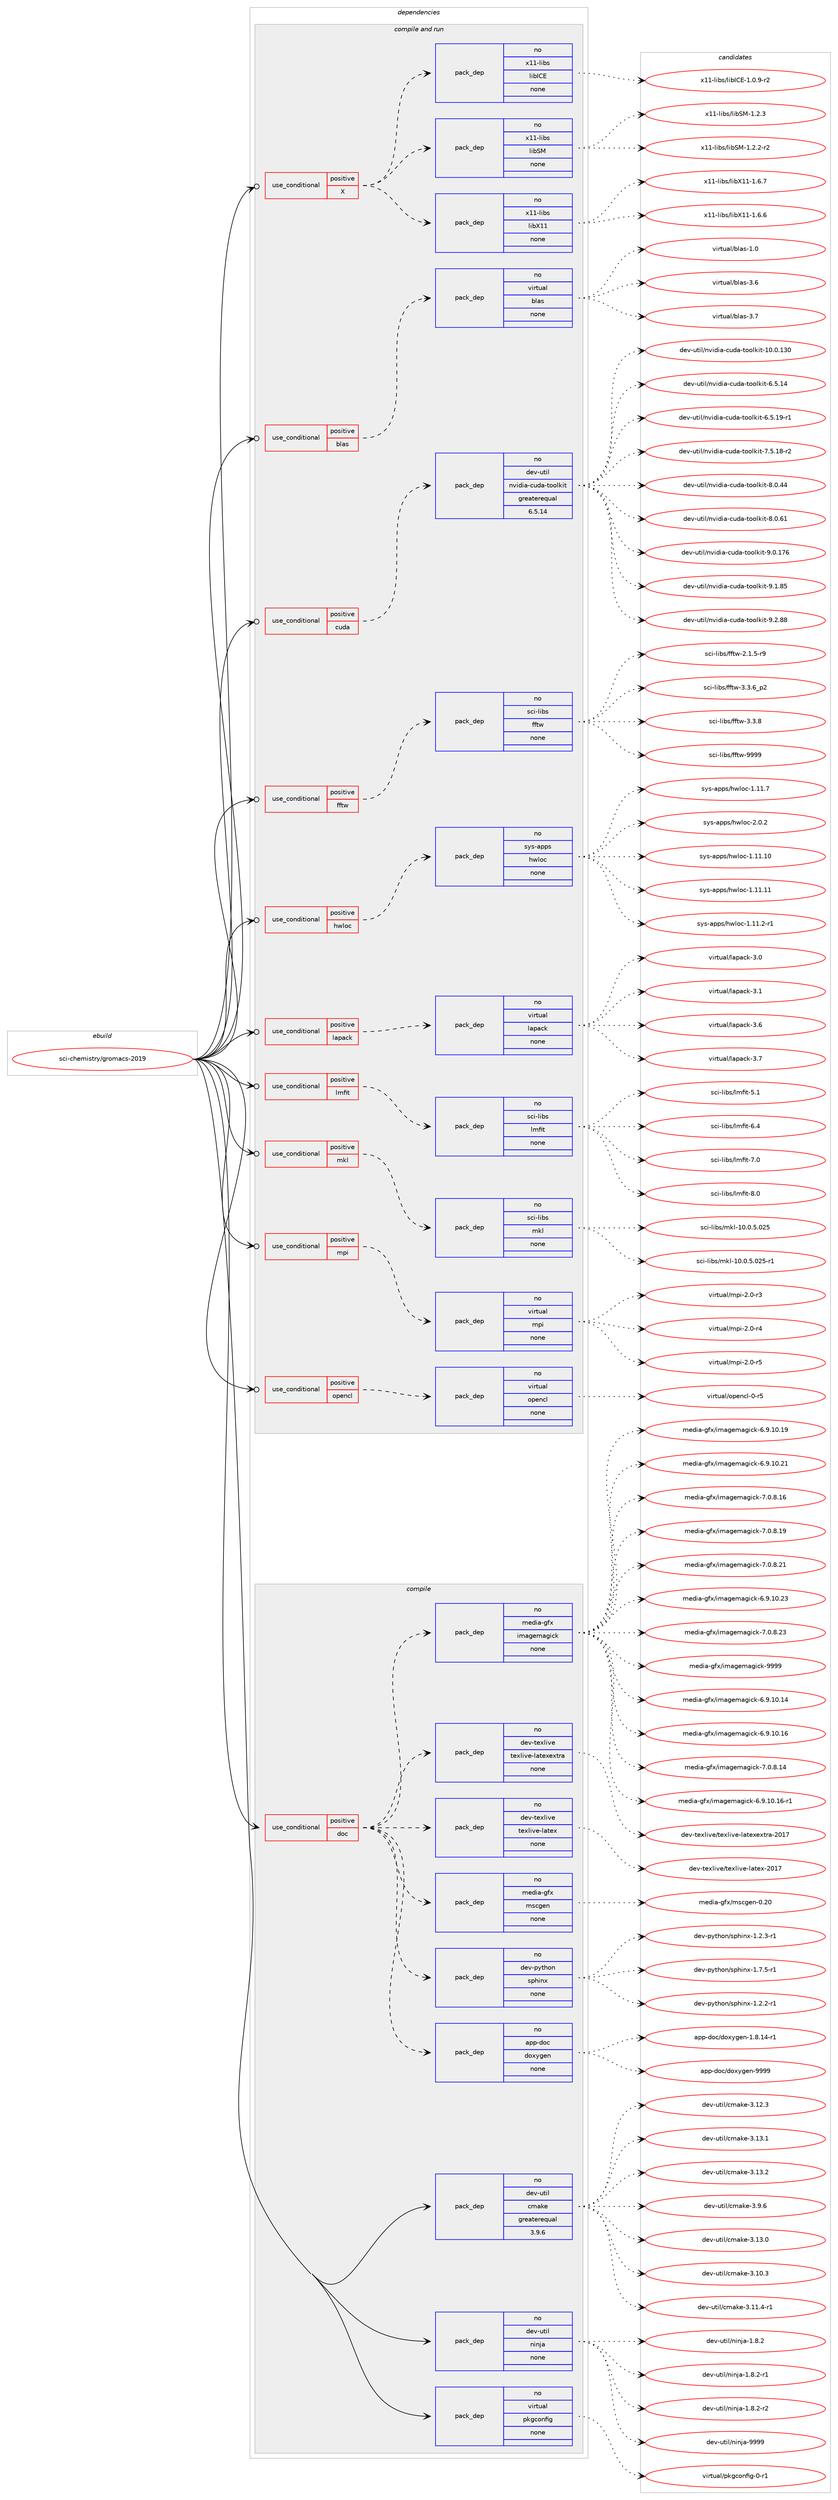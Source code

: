 digraph prolog {

# *************
# Graph options
# *************

newrank=true;
concentrate=true;
compound=true;
graph [rankdir=LR,fontname=Helvetica,fontsize=10,ranksep=1.5];#, ranksep=2.5, nodesep=0.2];
edge  [arrowhead=vee];
node  [fontname=Helvetica,fontsize=10];

# **********
# The ebuild
# **********

subgraph cluster_leftcol {
color=gray;
rank=same;
label=<<i>ebuild</i>>;
id [label="sci-chemistry/gromacs-2019", color=red, width=4, href="../sci-chemistry/gromacs-2019.svg"];
}

# ****************
# The dependencies
# ****************

subgraph cluster_midcol {
color=gray;
label=<<i>dependencies</i>>;
subgraph cluster_compile {
fillcolor="#eeeeee";
style=filled;
label=<<i>compile</i>>;
subgraph cond1064 {
dependency5497 [label=<<TABLE BORDER="0" CELLBORDER="1" CELLSPACING="0" CELLPADDING="4"><TR><TD ROWSPAN="3" CELLPADDING="10">use_conditional</TD></TR><TR><TD>positive</TD></TR><TR><TD>doc</TD></TR></TABLE>>, shape=none, color=red];
subgraph pack4291 {
dependency5498 [label=<<TABLE BORDER="0" CELLBORDER="1" CELLSPACING="0" CELLPADDING="4" WIDTH="220"><TR><TD ROWSPAN="6" CELLPADDING="30">pack_dep</TD></TR><TR><TD WIDTH="110">no</TD></TR><TR><TD>app-doc</TD></TR><TR><TD>doxygen</TD></TR><TR><TD>none</TD></TR><TR><TD></TD></TR></TABLE>>, shape=none, color=blue];
}
dependency5497:e -> dependency5498:w [weight=20,style="dashed",arrowhead="vee"];
subgraph pack4292 {
dependency5499 [label=<<TABLE BORDER="0" CELLBORDER="1" CELLSPACING="0" CELLPADDING="4" WIDTH="220"><TR><TD ROWSPAN="6" CELLPADDING="30">pack_dep</TD></TR><TR><TD WIDTH="110">no</TD></TR><TR><TD>dev-python</TD></TR><TR><TD>sphinx</TD></TR><TR><TD>none</TD></TR><TR><TD></TD></TR></TABLE>>, shape=none, color=blue];
}
dependency5497:e -> dependency5499:w [weight=20,style="dashed",arrowhead="vee"];
subgraph pack4293 {
dependency5500 [label=<<TABLE BORDER="0" CELLBORDER="1" CELLSPACING="0" CELLPADDING="4" WIDTH="220"><TR><TD ROWSPAN="6" CELLPADDING="30">pack_dep</TD></TR><TR><TD WIDTH="110">no</TD></TR><TR><TD>media-gfx</TD></TR><TR><TD>mscgen</TD></TR><TR><TD>none</TD></TR><TR><TD></TD></TR></TABLE>>, shape=none, color=blue];
}
dependency5497:e -> dependency5500:w [weight=20,style="dashed",arrowhead="vee"];
subgraph pack4294 {
dependency5501 [label=<<TABLE BORDER="0" CELLBORDER="1" CELLSPACING="0" CELLPADDING="4" WIDTH="220"><TR><TD ROWSPAN="6" CELLPADDING="30">pack_dep</TD></TR><TR><TD WIDTH="110">no</TD></TR><TR><TD>dev-texlive</TD></TR><TR><TD>texlive-latex</TD></TR><TR><TD>none</TD></TR><TR><TD></TD></TR></TABLE>>, shape=none, color=blue];
}
dependency5497:e -> dependency5501:w [weight=20,style="dashed",arrowhead="vee"];
subgraph pack4295 {
dependency5502 [label=<<TABLE BORDER="0" CELLBORDER="1" CELLSPACING="0" CELLPADDING="4" WIDTH="220"><TR><TD ROWSPAN="6" CELLPADDING="30">pack_dep</TD></TR><TR><TD WIDTH="110">no</TD></TR><TR><TD>dev-texlive</TD></TR><TR><TD>texlive-latexextra</TD></TR><TR><TD>none</TD></TR><TR><TD></TD></TR></TABLE>>, shape=none, color=blue];
}
dependency5497:e -> dependency5502:w [weight=20,style="dashed",arrowhead="vee"];
subgraph pack4296 {
dependency5503 [label=<<TABLE BORDER="0" CELLBORDER="1" CELLSPACING="0" CELLPADDING="4" WIDTH="220"><TR><TD ROWSPAN="6" CELLPADDING="30">pack_dep</TD></TR><TR><TD WIDTH="110">no</TD></TR><TR><TD>media-gfx</TD></TR><TR><TD>imagemagick</TD></TR><TR><TD>none</TD></TR><TR><TD></TD></TR></TABLE>>, shape=none, color=blue];
}
dependency5497:e -> dependency5503:w [weight=20,style="dashed",arrowhead="vee"];
}
id:e -> dependency5497:w [weight=20,style="solid",arrowhead="vee"];
subgraph pack4297 {
dependency5504 [label=<<TABLE BORDER="0" CELLBORDER="1" CELLSPACING="0" CELLPADDING="4" WIDTH="220"><TR><TD ROWSPAN="6" CELLPADDING="30">pack_dep</TD></TR><TR><TD WIDTH="110">no</TD></TR><TR><TD>dev-util</TD></TR><TR><TD>cmake</TD></TR><TR><TD>greaterequal</TD></TR><TR><TD>3.9.6</TD></TR></TABLE>>, shape=none, color=blue];
}
id:e -> dependency5504:w [weight=20,style="solid",arrowhead="vee"];
subgraph pack4298 {
dependency5505 [label=<<TABLE BORDER="0" CELLBORDER="1" CELLSPACING="0" CELLPADDING="4" WIDTH="220"><TR><TD ROWSPAN="6" CELLPADDING="30">pack_dep</TD></TR><TR><TD WIDTH="110">no</TD></TR><TR><TD>dev-util</TD></TR><TR><TD>ninja</TD></TR><TR><TD>none</TD></TR><TR><TD></TD></TR></TABLE>>, shape=none, color=blue];
}
id:e -> dependency5505:w [weight=20,style="solid",arrowhead="vee"];
subgraph pack4299 {
dependency5506 [label=<<TABLE BORDER="0" CELLBORDER="1" CELLSPACING="0" CELLPADDING="4" WIDTH="220"><TR><TD ROWSPAN="6" CELLPADDING="30">pack_dep</TD></TR><TR><TD WIDTH="110">no</TD></TR><TR><TD>virtual</TD></TR><TR><TD>pkgconfig</TD></TR><TR><TD>none</TD></TR><TR><TD></TD></TR></TABLE>>, shape=none, color=blue];
}
id:e -> dependency5506:w [weight=20,style="solid",arrowhead="vee"];
}
subgraph cluster_compileandrun {
fillcolor="#eeeeee";
style=filled;
label=<<i>compile and run</i>>;
subgraph cond1065 {
dependency5507 [label=<<TABLE BORDER="0" CELLBORDER="1" CELLSPACING="0" CELLPADDING="4"><TR><TD ROWSPAN="3" CELLPADDING="10">use_conditional</TD></TR><TR><TD>positive</TD></TR><TR><TD>X</TD></TR></TABLE>>, shape=none, color=red];
subgraph pack4300 {
dependency5508 [label=<<TABLE BORDER="0" CELLBORDER="1" CELLSPACING="0" CELLPADDING="4" WIDTH="220"><TR><TD ROWSPAN="6" CELLPADDING="30">pack_dep</TD></TR><TR><TD WIDTH="110">no</TD></TR><TR><TD>x11-libs</TD></TR><TR><TD>libX11</TD></TR><TR><TD>none</TD></TR><TR><TD></TD></TR></TABLE>>, shape=none, color=blue];
}
dependency5507:e -> dependency5508:w [weight=20,style="dashed",arrowhead="vee"];
subgraph pack4301 {
dependency5509 [label=<<TABLE BORDER="0" CELLBORDER="1" CELLSPACING="0" CELLPADDING="4" WIDTH="220"><TR><TD ROWSPAN="6" CELLPADDING="30">pack_dep</TD></TR><TR><TD WIDTH="110">no</TD></TR><TR><TD>x11-libs</TD></TR><TR><TD>libSM</TD></TR><TR><TD>none</TD></TR><TR><TD></TD></TR></TABLE>>, shape=none, color=blue];
}
dependency5507:e -> dependency5509:w [weight=20,style="dashed",arrowhead="vee"];
subgraph pack4302 {
dependency5510 [label=<<TABLE BORDER="0" CELLBORDER="1" CELLSPACING="0" CELLPADDING="4" WIDTH="220"><TR><TD ROWSPAN="6" CELLPADDING="30">pack_dep</TD></TR><TR><TD WIDTH="110">no</TD></TR><TR><TD>x11-libs</TD></TR><TR><TD>libICE</TD></TR><TR><TD>none</TD></TR><TR><TD></TD></TR></TABLE>>, shape=none, color=blue];
}
dependency5507:e -> dependency5510:w [weight=20,style="dashed",arrowhead="vee"];
}
id:e -> dependency5507:w [weight=20,style="solid",arrowhead="odotvee"];
subgraph cond1066 {
dependency5511 [label=<<TABLE BORDER="0" CELLBORDER="1" CELLSPACING="0" CELLPADDING="4"><TR><TD ROWSPAN="3" CELLPADDING="10">use_conditional</TD></TR><TR><TD>positive</TD></TR><TR><TD>blas</TD></TR></TABLE>>, shape=none, color=red];
subgraph pack4303 {
dependency5512 [label=<<TABLE BORDER="0" CELLBORDER="1" CELLSPACING="0" CELLPADDING="4" WIDTH="220"><TR><TD ROWSPAN="6" CELLPADDING="30">pack_dep</TD></TR><TR><TD WIDTH="110">no</TD></TR><TR><TD>virtual</TD></TR><TR><TD>blas</TD></TR><TR><TD>none</TD></TR><TR><TD></TD></TR></TABLE>>, shape=none, color=blue];
}
dependency5511:e -> dependency5512:w [weight=20,style="dashed",arrowhead="vee"];
}
id:e -> dependency5511:w [weight=20,style="solid",arrowhead="odotvee"];
subgraph cond1067 {
dependency5513 [label=<<TABLE BORDER="0" CELLBORDER="1" CELLSPACING="0" CELLPADDING="4"><TR><TD ROWSPAN="3" CELLPADDING="10">use_conditional</TD></TR><TR><TD>positive</TD></TR><TR><TD>cuda</TD></TR></TABLE>>, shape=none, color=red];
subgraph pack4304 {
dependency5514 [label=<<TABLE BORDER="0" CELLBORDER="1" CELLSPACING="0" CELLPADDING="4" WIDTH="220"><TR><TD ROWSPAN="6" CELLPADDING="30">pack_dep</TD></TR><TR><TD WIDTH="110">no</TD></TR><TR><TD>dev-util</TD></TR><TR><TD>nvidia-cuda-toolkit</TD></TR><TR><TD>greaterequal</TD></TR><TR><TD>6.5.14</TD></TR></TABLE>>, shape=none, color=blue];
}
dependency5513:e -> dependency5514:w [weight=20,style="dashed",arrowhead="vee"];
}
id:e -> dependency5513:w [weight=20,style="solid",arrowhead="odotvee"];
subgraph cond1068 {
dependency5515 [label=<<TABLE BORDER="0" CELLBORDER="1" CELLSPACING="0" CELLPADDING="4"><TR><TD ROWSPAN="3" CELLPADDING="10">use_conditional</TD></TR><TR><TD>positive</TD></TR><TR><TD>fftw</TD></TR></TABLE>>, shape=none, color=red];
subgraph pack4305 {
dependency5516 [label=<<TABLE BORDER="0" CELLBORDER="1" CELLSPACING="0" CELLPADDING="4" WIDTH="220"><TR><TD ROWSPAN="6" CELLPADDING="30">pack_dep</TD></TR><TR><TD WIDTH="110">no</TD></TR><TR><TD>sci-libs</TD></TR><TR><TD>fftw</TD></TR><TR><TD>none</TD></TR><TR><TD></TD></TR></TABLE>>, shape=none, color=blue];
}
dependency5515:e -> dependency5516:w [weight=20,style="dashed",arrowhead="vee"];
}
id:e -> dependency5515:w [weight=20,style="solid",arrowhead="odotvee"];
subgraph cond1069 {
dependency5517 [label=<<TABLE BORDER="0" CELLBORDER="1" CELLSPACING="0" CELLPADDING="4"><TR><TD ROWSPAN="3" CELLPADDING="10">use_conditional</TD></TR><TR><TD>positive</TD></TR><TR><TD>hwloc</TD></TR></TABLE>>, shape=none, color=red];
subgraph pack4306 {
dependency5518 [label=<<TABLE BORDER="0" CELLBORDER="1" CELLSPACING="0" CELLPADDING="4" WIDTH="220"><TR><TD ROWSPAN="6" CELLPADDING="30">pack_dep</TD></TR><TR><TD WIDTH="110">no</TD></TR><TR><TD>sys-apps</TD></TR><TR><TD>hwloc</TD></TR><TR><TD>none</TD></TR><TR><TD></TD></TR></TABLE>>, shape=none, color=blue];
}
dependency5517:e -> dependency5518:w [weight=20,style="dashed",arrowhead="vee"];
}
id:e -> dependency5517:w [weight=20,style="solid",arrowhead="odotvee"];
subgraph cond1070 {
dependency5519 [label=<<TABLE BORDER="0" CELLBORDER="1" CELLSPACING="0" CELLPADDING="4"><TR><TD ROWSPAN="3" CELLPADDING="10">use_conditional</TD></TR><TR><TD>positive</TD></TR><TR><TD>lapack</TD></TR></TABLE>>, shape=none, color=red];
subgraph pack4307 {
dependency5520 [label=<<TABLE BORDER="0" CELLBORDER="1" CELLSPACING="0" CELLPADDING="4" WIDTH="220"><TR><TD ROWSPAN="6" CELLPADDING="30">pack_dep</TD></TR><TR><TD WIDTH="110">no</TD></TR><TR><TD>virtual</TD></TR><TR><TD>lapack</TD></TR><TR><TD>none</TD></TR><TR><TD></TD></TR></TABLE>>, shape=none, color=blue];
}
dependency5519:e -> dependency5520:w [weight=20,style="dashed",arrowhead="vee"];
}
id:e -> dependency5519:w [weight=20,style="solid",arrowhead="odotvee"];
subgraph cond1071 {
dependency5521 [label=<<TABLE BORDER="0" CELLBORDER="1" CELLSPACING="0" CELLPADDING="4"><TR><TD ROWSPAN="3" CELLPADDING="10">use_conditional</TD></TR><TR><TD>positive</TD></TR><TR><TD>lmfit</TD></TR></TABLE>>, shape=none, color=red];
subgraph pack4308 {
dependency5522 [label=<<TABLE BORDER="0" CELLBORDER="1" CELLSPACING="0" CELLPADDING="4" WIDTH="220"><TR><TD ROWSPAN="6" CELLPADDING="30">pack_dep</TD></TR><TR><TD WIDTH="110">no</TD></TR><TR><TD>sci-libs</TD></TR><TR><TD>lmfit</TD></TR><TR><TD>none</TD></TR><TR><TD></TD></TR></TABLE>>, shape=none, color=blue];
}
dependency5521:e -> dependency5522:w [weight=20,style="dashed",arrowhead="vee"];
}
id:e -> dependency5521:w [weight=20,style="solid",arrowhead="odotvee"];
subgraph cond1072 {
dependency5523 [label=<<TABLE BORDER="0" CELLBORDER="1" CELLSPACING="0" CELLPADDING="4"><TR><TD ROWSPAN="3" CELLPADDING="10">use_conditional</TD></TR><TR><TD>positive</TD></TR><TR><TD>mkl</TD></TR></TABLE>>, shape=none, color=red];
subgraph pack4309 {
dependency5524 [label=<<TABLE BORDER="0" CELLBORDER="1" CELLSPACING="0" CELLPADDING="4" WIDTH="220"><TR><TD ROWSPAN="6" CELLPADDING="30">pack_dep</TD></TR><TR><TD WIDTH="110">no</TD></TR><TR><TD>sci-libs</TD></TR><TR><TD>mkl</TD></TR><TR><TD>none</TD></TR><TR><TD></TD></TR></TABLE>>, shape=none, color=blue];
}
dependency5523:e -> dependency5524:w [weight=20,style="dashed",arrowhead="vee"];
}
id:e -> dependency5523:w [weight=20,style="solid",arrowhead="odotvee"];
subgraph cond1073 {
dependency5525 [label=<<TABLE BORDER="0" CELLBORDER="1" CELLSPACING="0" CELLPADDING="4"><TR><TD ROWSPAN="3" CELLPADDING="10">use_conditional</TD></TR><TR><TD>positive</TD></TR><TR><TD>mpi</TD></TR></TABLE>>, shape=none, color=red];
subgraph pack4310 {
dependency5526 [label=<<TABLE BORDER="0" CELLBORDER="1" CELLSPACING="0" CELLPADDING="4" WIDTH="220"><TR><TD ROWSPAN="6" CELLPADDING="30">pack_dep</TD></TR><TR><TD WIDTH="110">no</TD></TR><TR><TD>virtual</TD></TR><TR><TD>mpi</TD></TR><TR><TD>none</TD></TR><TR><TD></TD></TR></TABLE>>, shape=none, color=blue];
}
dependency5525:e -> dependency5526:w [weight=20,style="dashed",arrowhead="vee"];
}
id:e -> dependency5525:w [weight=20,style="solid",arrowhead="odotvee"];
subgraph cond1074 {
dependency5527 [label=<<TABLE BORDER="0" CELLBORDER="1" CELLSPACING="0" CELLPADDING="4"><TR><TD ROWSPAN="3" CELLPADDING="10">use_conditional</TD></TR><TR><TD>positive</TD></TR><TR><TD>opencl</TD></TR></TABLE>>, shape=none, color=red];
subgraph pack4311 {
dependency5528 [label=<<TABLE BORDER="0" CELLBORDER="1" CELLSPACING="0" CELLPADDING="4" WIDTH="220"><TR><TD ROWSPAN="6" CELLPADDING="30">pack_dep</TD></TR><TR><TD WIDTH="110">no</TD></TR><TR><TD>virtual</TD></TR><TR><TD>opencl</TD></TR><TR><TD>none</TD></TR><TR><TD></TD></TR></TABLE>>, shape=none, color=blue];
}
dependency5527:e -> dependency5528:w [weight=20,style="dashed",arrowhead="vee"];
}
id:e -> dependency5527:w [weight=20,style="solid",arrowhead="odotvee"];
}
subgraph cluster_run {
fillcolor="#eeeeee";
style=filled;
label=<<i>run</i>>;
}
}

# **************
# The candidates
# **************

subgraph cluster_choices {
rank=same;
color=gray;
label=<<i>candidates</i>>;

subgraph choice4291 {
color=black;
nodesep=1;
choice97112112451001119947100111120121103101110454946564649524511449 [label="app-doc/doxygen-1.8.14-r1", color=red, width=4,href="../app-doc/doxygen-1.8.14-r1.svg"];
choice971121124510011199471001111201211031011104557575757 [label="app-doc/doxygen-9999", color=red, width=4,href="../app-doc/doxygen-9999.svg"];
dependency5498:e -> choice97112112451001119947100111120121103101110454946564649524511449:w [style=dotted,weight="100"];
dependency5498:e -> choice971121124510011199471001111201211031011104557575757:w [style=dotted,weight="100"];
}
subgraph choice4292 {
color=black;
nodesep=1;
choice10010111845112121116104111110471151121041051101204549465046504511449 [label="dev-python/sphinx-1.2.2-r1", color=red, width=4,href="../dev-python/sphinx-1.2.2-r1.svg"];
choice10010111845112121116104111110471151121041051101204549465046514511449 [label="dev-python/sphinx-1.2.3-r1", color=red, width=4,href="../dev-python/sphinx-1.2.3-r1.svg"];
choice10010111845112121116104111110471151121041051101204549465546534511449 [label="dev-python/sphinx-1.7.5-r1", color=red, width=4,href="../dev-python/sphinx-1.7.5-r1.svg"];
dependency5499:e -> choice10010111845112121116104111110471151121041051101204549465046504511449:w [style=dotted,weight="100"];
dependency5499:e -> choice10010111845112121116104111110471151121041051101204549465046514511449:w [style=dotted,weight="100"];
dependency5499:e -> choice10010111845112121116104111110471151121041051101204549465546534511449:w [style=dotted,weight="100"];
}
subgraph choice4293 {
color=black;
nodesep=1;
choice109101100105974510310212047109115991031011104548465048 [label="media-gfx/mscgen-0.20", color=red, width=4,href="../media-gfx/mscgen-0.20.svg"];
dependency5500:e -> choice109101100105974510310212047109115991031011104548465048:w [style=dotted,weight="100"];
}
subgraph choice4294 {
color=black;
nodesep=1;
choice100101118451161011201081051181014711610112010810511810145108971161011204550484955 [label="dev-texlive/texlive-latex-2017", color=red, width=4,href="../dev-texlive/texlive-latex-2017.svg"];
dependency5501:e -> choice100101118451161011201081051181014711610112010810511810145108971161011204550484955:w [style=dotted,weight="100"];
}
subgraph choice4295 {
color=black;
nodesep=1;
choice10010111845116101120108105118101471161011201081051181014510897116101120101120116114974550484955 [label="dev-texlive/texlive-latexextra-2017", color=red, width=4,href="../dev-texlive/texlive-latexextra-2017.svg"];
dependency5502:e -> choice10010111845116101120108105118101471161011201081051181014510897116101120101120116114974550484955:w [style=dotted,weight="100"];
}
subgraph choice4296 {
color=black;
nodesep=1;
choice10910110010597451031021204710510997103101109971031059910745544657464948464952 [label="media-gfx/imagemagick-6.9.10.14", color=red, width=4,href="../media-gfx/imagemagick-6.9.10.14.svg"];
choice10910110010597451031021204710510997103101109971031059910745544657464948464954 [label="media-gfx/imagemagick-6.9.10.16", color=red, width=4,href="../media-gfx/imagemagick-6.9.10.16.svg"];
choice109101100105974510310212047105109971031011099710310599107455546484656464952 [label="media-gfx/imagemagick-7.0.8.14", color=red, width=4,href="../media-gfx/imagemagick-7.0.8.14.svg"];
choice109101100105974510310212047105109971031011099710310599107455446574649484649544511449 [label="media-gfx/imagemagick-6.9.10.16-r1", color=red, width=4,href="../media-gfx/imagemagick-6.9.10.16-r1.svg"];
choice10910110010597451031021204710510997103101109971031059910745544657464948464957 [label="media-gfx/imagemagick-6.9.10.19", color=red, width=4,href="../media-gfx/imagemagick-6.9.10.19.svg"];
choice10910110010597451031021204710510997103101109971031059910745544657464948465049 [label="media-gfx/imagemagick-6.9.10.21", color=red, width=4,href="../media-gfx/imagemagick-6.9.10.21.svg"];
choice109101100105974510310212047105109971031011099710310599107455546484656464954 [label="media-gfx/imagemagick-7.0.8.16", color=red, width=4,href="../media-gfx/imagemagick-7.0.8.16.svg"];
choice109101100105974510310212047105109971031011099710310599107455546484656464957 [label="media-gfx/imagemagick-7.0.8.19", color=red, width=4,href="../media-gfx/imagemagick-7.0.8.19.svg"];
choice109101100105974510310212047105109971031011099710310599107455546484656465049 [label="media-gfx/imagemagick-7.0.8.21", color=red, width=4,href="../media-gfx/imagemagick-7.0.8.21.svg"];
choice10910110010597451031021204710510997103101109971031059910745544657464948465051 [label="media-gfx/imagemagick-6.9.10.23", color=red, width=4,href="../media-gfx/imagemagick-6.9.10.23.svg"];
choice109101100105974510310212047105109971031011099710310599107455546484656465051 [label="media-gfx/imagemagick-7.0.8.23", color=red, width=4,href="../media-gfx/imagemagick-7.0.8.23.svg"];
choice1091011001059745103102120471051099710310110997103105991074557575757 [label="media-gfx/imagemagick-9999", color=red, width=4,href="../media-gfx/imagemagick-9999.svg"];
dependency5503:e -> choice10910110010597451031021204710510997103101109971031059910745544657464948464952:w [style=dotted,weight="100"];
dependency5503:e -> choice10910110010597451031021204710510997103101109971031059910745544657464948464954:w [style=dotted,weight="100"];
dependency5503:e -> choice109101100105974510310212047105109971031011099710310599107455546484656464952:w [style=dotted,weight="100"];
dependency5503:e -> choice109101100105974510310212047105109971031011099710310599107455446574649484649544511449:w [style=dotted,weight="100"];
dependency5503:e -> choice10910110010597451031021204710510997103101109971031059910745544657464948464957:w [style=dotted,weight="100"];
dependency5503:e -> choice10910110010597451031021204710510997103101109971031059910745544657464948465049:w [style=dotted,weight="100"];
dependency5503:e -> choice109101100105974510310212047105109971031011099710310599107455546484656464954:w [style=dotted,weight="100"];
dependency5503:e -> choice109101100105974510310212047105109971031011099710310599107455546484656464957:w [style=dotted,weight="100"];
dependency5503:e -> choice109101100105974510310212047105109971031011099710310599107455546484656465049:w [style=dotted,weight="100"];
dependency5503:e -> choice10910110010597451031021204710510997103101109971031059910745544657464948465051:w [style=dotted,weight="100"];
dependency5503:e -> choice109101100105974510310212047105109971031011099710310599107455546484656465051:w [style=dotted,weight="100"];
dependency5503:e -> choice1091011001059745103102120471051099710310110997103105991074557575757:w [style=dotted,weight="100"];
}
subgraph choice4297 {
color=black;
nodesep=1;
choice1001011184511711610510847991099710710145514649514648 [label="dev-util/cmake-3.13.0", color=red, width=4,href="../dev-util/cmake-3.13.0.svg"];
choice1001011184511711610510847991099710710145514649484651 [label="dev-util/cmake-3.10.3", color=red, width=4,href="../dev-util/cmake-3.10.3.svg"];
choice10010111845117116105108479910997107101455146494946524511449 [label="dev-util/cmake-3.11.4-r1", color=red, width=4,href="../dev-util/cmake-3.11.4-r1.svg"];
choice1001011184511711610510847991099710710145514649504651 [label="dev-util/cmake-3.12.3", color=red, width=4,href="../dev-util/cmake-3.12.3.svg"];
choice1001011184511711610510847991099710710145514649514649 [label="dev-util/cmake-3.13.1", color=red, width=4,href="../dev-util/cmake-3.13.1.svg"];
choice1001011184511711610510847991099710710145514649514650 [label="dev-util/cmake-3.13.2", color=red, width=4,href="../dev-util/cmake-3.13.2.svg"];
choice10010111845117116105108479910997107101455146574654 [label="dev-util/cmake-3.9.6", color=red, width=4,href="../dev-util/cmake-3.9.6.svg"];
dependency5504:e -> choice1001011184511711610510847991099710710145514649514648:w [style=dotted,weight="100"];
dependency5504:e -> choice1001011184511711610510847991099710710145514649484651:w [style=dotted,weight="100"];
dependency5504:e -> choice10010111845117116105108479910997107101455146494946524511449:w [style=dotted,weight="100"];
dependency5504:e -> choice1001011184511711610510847991099710710145514649504651:w [style=dotted,weight="100"];
dependency5504:e -> choice1001011184511711610510847991099710710145514649514649:w [style=dotted,weight="100"];
dependency5504:e -> choice1001011184511711610510847991099710710145514649514650:w [style=dotted,weight="100"];
dependency5504:e -> choice10010111845117116105108479910997107101455146574654:w [style=dotted,weight="100"];
}
subgraph choice4298 {
color=black;
nodesep=1;
choice100101118451171161051084711010511010697454946564650 [label="dev-util/ninja-1.8.2", color=red, width=4,href="../dev-util/ninja-1.8.2.svg"];
choice1001011184511711610510847110105110106974549465646504511449 [label="dev-util/ninja-1.8.2-r1", color=red, width=4,href="../dev-util/ninja-1.8.2-r1.svg"];
choice1001011184511711610510847110105110106974549465646504511450 [label="dev-util/ninja-1.8.2-r2", color=red, width=4,href="../dev-util/ninja-1.8.2-r2.svg"];
choice1001011184511711610510847110105110106974557575757 [label="dev-util/ninja-9999", color=red, width=4,href="../dev-util/ninja-9999.svg"];
dependency5505:e -> choice100101118451171161051084711010511010697454946564650:w [style=dotted,weight="100"];
dependency5505:e -> choice1001011184511711610510847110105110106974549465646504511449:w [style=dotted,weight="100"];
dependency5505:e -> choice1001011184511711610510847110105110106974549465646504511450:w [style=dotted,weight="100"];
dependency5505:e -> choice1001011184511711610510847110105110106974557575757:w [style=dotted,weight="100"];
}
subgraph choice4299 {
color=black;
nodesep=1;
choice11810511411611797108471121071039911111010210510345484511449 [label="virtual/pkgconfig-0-r1", color=red, width=4,href="../virtual/pkgconfig-0-r1.svg"];
dependency5506:e -> choice11810511411611797108471121071039911111010210510345484511449:w [style=dotted,weight="100"];
}
subgraph choice4300 {
color=black;
nodesep=1;
choice120494945108105981154710810598884949454946544654 [label="x11-libs/libX11-1.6.6", color=red, width=4,href="../x11-libs/libX11-1.6.6.svg"];
choice120494945108105981154710810598884949454946544655 [label="x11-libs/libX11-1.6.7", color=red, width=4,href="../x11-libs/libX11-1.6.7.svg"];
dependency5508:e -> choice120494945108105981154710810598884949454946544654:w [style=dotted,weight="100"];
dependency5508:e -> choice120494945108105981154710810598884949454946544655:w [style=dotted,weight="100"];
}
subgraph choice4301 {
color=black;
nodesep=1;
choice12049494510810598115471081059883774549465046504511450 [label="x11-libs/libSM-1.2.2-r2", color=red, width=4,href="../x11-libs/libSM-1.2.2-r2.svg"];
choice1204949451081059811547108105988377454946504651 [label="x11-libs/libSM-1.2.3", color=red, width=4,href="../x11-libs/libSM-1.2.3.svg"];
dependency5509:e -> choice12049494510810598115471081059883774549465046504511450:w [style=dotted,weight="100"];
dependency5509:e -> choice1204949451081059811547108105988377454946504651:w [style=dotted,weight="100"];
}
subgraph choice4302 {
color=black;
nodesep=1;
choice1204949451081059811547108105987367694549464846574511450 [label="x11-libs/libICE-1.0.9-r2", color=red, width=4,href="../x11-libs/libICE-1.0.9-r2.svg"];
dependency5510:e -> choice1204949451081059811547108105987367694549464846574511450:w [style=dotted,weight="100"];
}
subgraph choice4303 {
color=black;
nodesep=1;
choice1181051141161179710847981089711545494648 [label="virtual/blas-1.0", color=red, width=4,href="../virtual/blas-1.0.svg"];
choice1181051141161179710847981089711545514654 [label="virtual/blas-3.6", color=red, width=4,href="../virtual/blas-3.6.svg"];
choice1181051141161179710847981089711545514655 [label="virtual/blas-3.7", color=red, width=4,href="../virtual/blas-3.7.svg"];
dependency5512:e -> choice1181051141161179710847981089711545494648:w [style=dotted,weight="100"];
dependency5512:e -> choice1181051141161179710847981089711545514654:w [style=dotted,weight="100"];
dependency5512:e -> choice1181051141161179710847981089711545514655:w [style=dotted,weight="100"];
}
subgraph choice4304 {
color=black;
nodesep=1;
choice10010111845117116105108471101181051001059745991171009745116111111108107105116454948464846495148 [label="dev-util/nvidia-cuda-toolkit-10.0.130", color=red, width=4,href="../dev-util/nvidia-cuda-toolkit-10.0.130.svg"];
choice1001011184511711610510847110118105100105974599117100974511611111110810710511645544653464952 [label="dev-util/nvidia-cuda-toolkit-6.5.14", color=red, width=4,href="../dev-util/nvidia-cuda-toolkit-6.5.14.svg"];
choice10010111845117116105108471101181051001059745991171009745116111111108107105116455446534649574511449 [label="dev-util/nvidia-cuda-toolkit-6.5.19-r1", color=red, width=4,href="../dev-util/nvidia-cuda-toolkit-6.5.19-r1.svg"];
choice10010111845117116105108471101181051001059745991171009745116111111108107105116455546534649564511450 [label="dev-util/nvidia-cuda-toolkit-7.5.18-r2", color=red, width=4,href="../dev-util/nvidia-cuda-toolkit-7.5.18-r2.svg"];
choice1001011184511711610510847110118105100105974599117100974511611111110810710511645564648465252 [label="dev-util/nvidia-cuda-toolkit-8.0.44", color=red, width=4,href="../dev-util/nvidia-cuda-toolkit-8.0.44.svg"];
choice1001011184511711610510847110118105100105974599117100974511611111110810710511645564648465449 [label="dev-util/nvidia-cuda-toolkit-8.0.61", color=red, width=4,href="../dev-util/nvidia-cuda-toolkit-8.0.61.svg"];
choice100101118451171161051084711011810510010597459911710097451161111111081071051164557464846495554 [label="dev-util/nvidia-cuda-toolkit-9.0.176", color=red, width=4,href="../dev-util/nvidia-cuda-toolkit-9.0.176.svg"];
choice1001011184511711610510847110118105100105974599117100974511611111110810710511645574649465653 [label="dev-util/nvidia-cuda-toolkit-9.1.85", color=red, width=4,href="../dev-util/nvidia-cuda-toolkit-9.1.85.svg"];
choice1001011184511711610510847110118105100105974599117100974511611111110810710511645574650465656 [label="dev-util/nvidia-cuda-toolkit-9.2.88", color=red, width=4,href="../dev-util/nvidia-cuda-toolkit-9.2.88.svg"];
dependency5514:e -> choice10010111845117116105108471101181051001059745991171009745116111111108107105116454948464846495148:w [style=dotted,weight="100"];
dependency5514:e -> choice1001011184511711610510847110118105100105974599117100974511611111110810710511645544653464952:w [style=dotted,weight="100"];
dependency5514:e -> choice10010111845117116105108471101181051001059745991171009745116111111108107105116455446534649574511449:w [style=dotted,weight="100"];
dependency5514:e -> choice10010111845117116105108471101181051001059745991171009745116111111108107105116455546534649564511450:w [style=dotted,weight="100"];
dependency5514:e -> choice1001011184511711610510847110118105100105974599117100974511611111110810710511645564648465252:w [style=dotted,weight="100"];
dependency5514:e -> choice1001011184511711610510847110118105100105974599117100974511611111110810710511645564648465449:w [style=dotted,weight="100"];
dependency5514:e -> choice100101118451171161051084711011810510010597459911710097451161111111081071051164557464846495554:w [style=dotted,weight="100"];
dependency5514:e -> choice1001011184511711610510847110118105100105974599117100974511611111110810710511645574649465653:w [style=dotted,weight="100"];
dependency5514:e -> choice1001011184511711610510847110118105100105974599117100974511611111110810710511645574650465656:w [style=dotted,weight="100"];
}
subgraph choice4305 {
color=black;
nodesep=1;
choice115991054510810598115471021021161194550464946534511457 [label="sci-libs/fftw-2.1.5-r9", color=red, width=4,href="../sci-libs/fftw-2.1.5-r9.svg"];
choice115991054510810598115471021021161194551465146549511250 [label="sci-libs/fftw-3.3.6_p2", color=red, width=4,href="../sci-libs/fftw-3.3.6_p2.svg"];
choice11599105451081059811547102102116119455146514656 [label="sci-libs/fftw-3.3.8", color=red, width=4,href="../sci-libs/fftw-3.3.8.svg"];
choice115991054510810598115471021021161194557575757 [label="sci-libs/fftw-9999", color=red, width=4,href="../sci-libs/fftw-9999.svg"];
dependency5516:e -> choice115991054510810598115471021021161194550464946534511457:w [style=dotted,weight="100"];
dependency5516:e -> choice115991054510810598115471021021161194551465146549511250:w [style=dotted,weight="100"];
dependency5516:e -> choice11599105451081059811547102102116119455146514656:w [style=dotted,weight="100"];
dependency5516:e -> choice115991054510810598115471021021161194557575757:w [style=dotted,weight="100"];
}
subgraph choice4306 {
color=black;
nodesep=1;
choice115121115459711211211547104119108111994549464949464948 [label="sys-apps/hwloc-1.11.10", color=red, width=4,href="../sys-apps/hwloc-1.11.10.svg"];
choice115121115459711211211547104119108111994549464949464949 [label="sys-apps/hwloc-1.11.11", color=red, width=4,href="../sys-apps/hwloc-1.11.11.svg"];
choice11512111545971121121154710411910811199454946494946504511449 [label="sys-apps/hwloc-1.11.2-r1", color=red, width=4,href="../sys-apps/hwloc-1.11.2-r1.svg"];
choice1151211154597112112115471041191081119945494649494655 [label="sys-apps/hwloc-1.11.7", color=red, width=4,href="../sys-apps/hwloc-1.11.7.svg"];
choice11512111545971121121154710411910811199455046484650 [label="sys-apps/hwloc-2.0.2", color=red, width=4,href="../sys-apps/hwloc-2.0.2.svg"];
dependency5518:e -> choice115121115459711211211547104119108111994549464949464948:w [style=dotted,weight="100"];
dependency5518:e -> choice115121115459711211211547104119108111994549464949464949:w [style=dotted,weight="100"];
dependency5518:e -> choice11512111545971121121154710411910811199454946494946504511449:w [style=dotted,weight="100"];
dependency5518:e -> choice1151211154597112112115471041191081119945494649494655:w [style=dotted,weight="100"];
dependency5518:e -> choice11512111545971121121154710411910811199455046484650:w [style=dotted,weight="100"];
}
subgraph choice4307 {
color=black;
nodesep=1;
choice118105114116117971084710897112979910745514648 [label="virtual/lapack-3.0", color=red, width=4,href="../virtual/lapack-3.0.svg"];
choice118105114116117971084710897112979910745514649 [label="virtual/lapack-3.1", color=red, width=4,href="../virtual/lapack-3.1.svg"];
choice118105114116117971084710897112979910745514654 [label="virtual/lapack-3.6", color=red, width=4,href="../virtual/lapack-3.6.svg"];
choice118105114116117971084710897112979910745514655 [label="virtual/lapack-3.7", color=red, width=4,href="../virtual/lapack-3.7.svg"];
dependency5520:e -> choice118105114116117971084710897112979910745514648:w [style=dotted,weight="100"];
dependency5520:e -> choice118105114116117971084710897112979910745514649:w [style=dotted,weight="100"];
dependency5520:e -> choice118105114116117971084710897112979910745514654:w [style=dotted,weight="100"];
dependency5520:e -> choice118105114116117971084710897112979910745514655:w [style=dotted,weight="100"];
}
subgraph choice4308 {
color=black;
nodesep=1;
choice1159910545108105981154710810910210511645534649 [label="sci-libs/lmfit-5.1", color=red, width=4,href="../sci-libs/lmfit-5.1.svg"];
choice1159910545108105981154710810910210511645544652 [label="sci-libs/lmfit-6.4", color=red, width=4,href="../sci-libs/lmfit-6.4.svg"];
choice1159910545108105981154710810910210511645554648 [label="sci-libs/lmfit-7.0", color=red, width=4,href="../sci-libs/lmfit-7.0.svg"];
choice1159910545108105981154710810910210511645564648 [label="sci-libs/lmfit-8.0", color=red, width=4,href="../sci-libs/lmfit-8.0.svg"];
dependency5522:e -> choice1159910545108105981154710810910210511645534649:w [style=dotted,weight="100"];
dependency5522:e -> choice1159910545108105981154710810910210511645544652:w [style=dotted,weight="100"];
dependency5522:e -> choice1159910545108105981154710810910210511645554648:w [style=dotted,weight="100"];
dependency5522:e -> choice1159910545108105981154710810910210511645564648:w [style=dotted,weight="100"];
}
subgraph choice4309 {
color=black;
nodesep=1;
choice115991054510810598115471091071084549484648465346485053 [label="sci-libs/mkl-10.0.5.025", color=red, width=4,href="../sci-libs/mkl-10.0.5.025.svg"];
choice1159910545108105981154710910710845494846484653464850534511449 [label="sci-libs/mkl-10.0.5.025-r1", color=red, width=4,href="../sci-libs/mkl-10.0.5.025-r1.svg"];
dependency5524:e -> choice115991054510810598115471091071084549484648465346485053:w [style=dotted,weight="100"];
dependency5524:e -> choice1159910545108105981154710910710845494846484653464850534511449:w [style=dotted,weight="100"];
}
subgraph choice4310 {
color=black;
nodesep=1;
choice1181051141161179710847109112105455046484511451 [label="virtual/mpi-2.0-r3", color=red, width=4,href="../virtual/mpi-2.0-r3.svg"];
choice1181051141161179710847109112105455046484511452 [label="virtual/mpi-2.0-r4", color=red, width=4,href="../virtual/mpi-2.0-r4.svg"];
choice1181051141161179710847109112105455046484511453 [label="virtual/mpi-2.0-r5", color=red, width=4,href="../virtual/mpi-2.0-r5.svg"];
dependency5526:e -> choice1181051141161179710847109112105455046484511451:w [style=dotted,weight="100"];
dependency5526:e -> choice1181051141161179710847109112105455046484511452:w [style=dotted,weight="100"];
dependency5526:e -> choice1181051141161179710847109112105455046484511453:w [style=dotted,weight="100"];
}
subgraph choice4311 {
color=black;
nodesep=1;
choice11810511411611797108471111121011109910845484511453 [label="virtual/opencl-0-r5", color=red, width=4,href="../virtual/opencl-0-r5.svg"];
dependency5528:e -> choice11810511411611797108471111121011109910845484511453:w [style=dotted,weight="100"];
}
}

}
